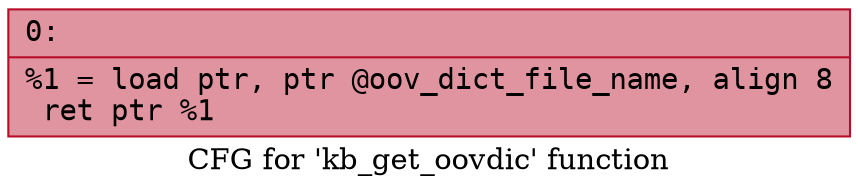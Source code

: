 digraph "CFG for 'kb_get_oovdic' function" {
	label="CFG for 'kb_get_oovdic' function";

	Node0x600002a8ccd0 [shape=record,color="#b70d28ff", style=filled, fillcolor="#b70d2870" fontname="Courier",label="{0:\l|  %1 = load ptr, ptr @oov_dict_file_name, align 8\l  ret ptr %1\l}"];
}
